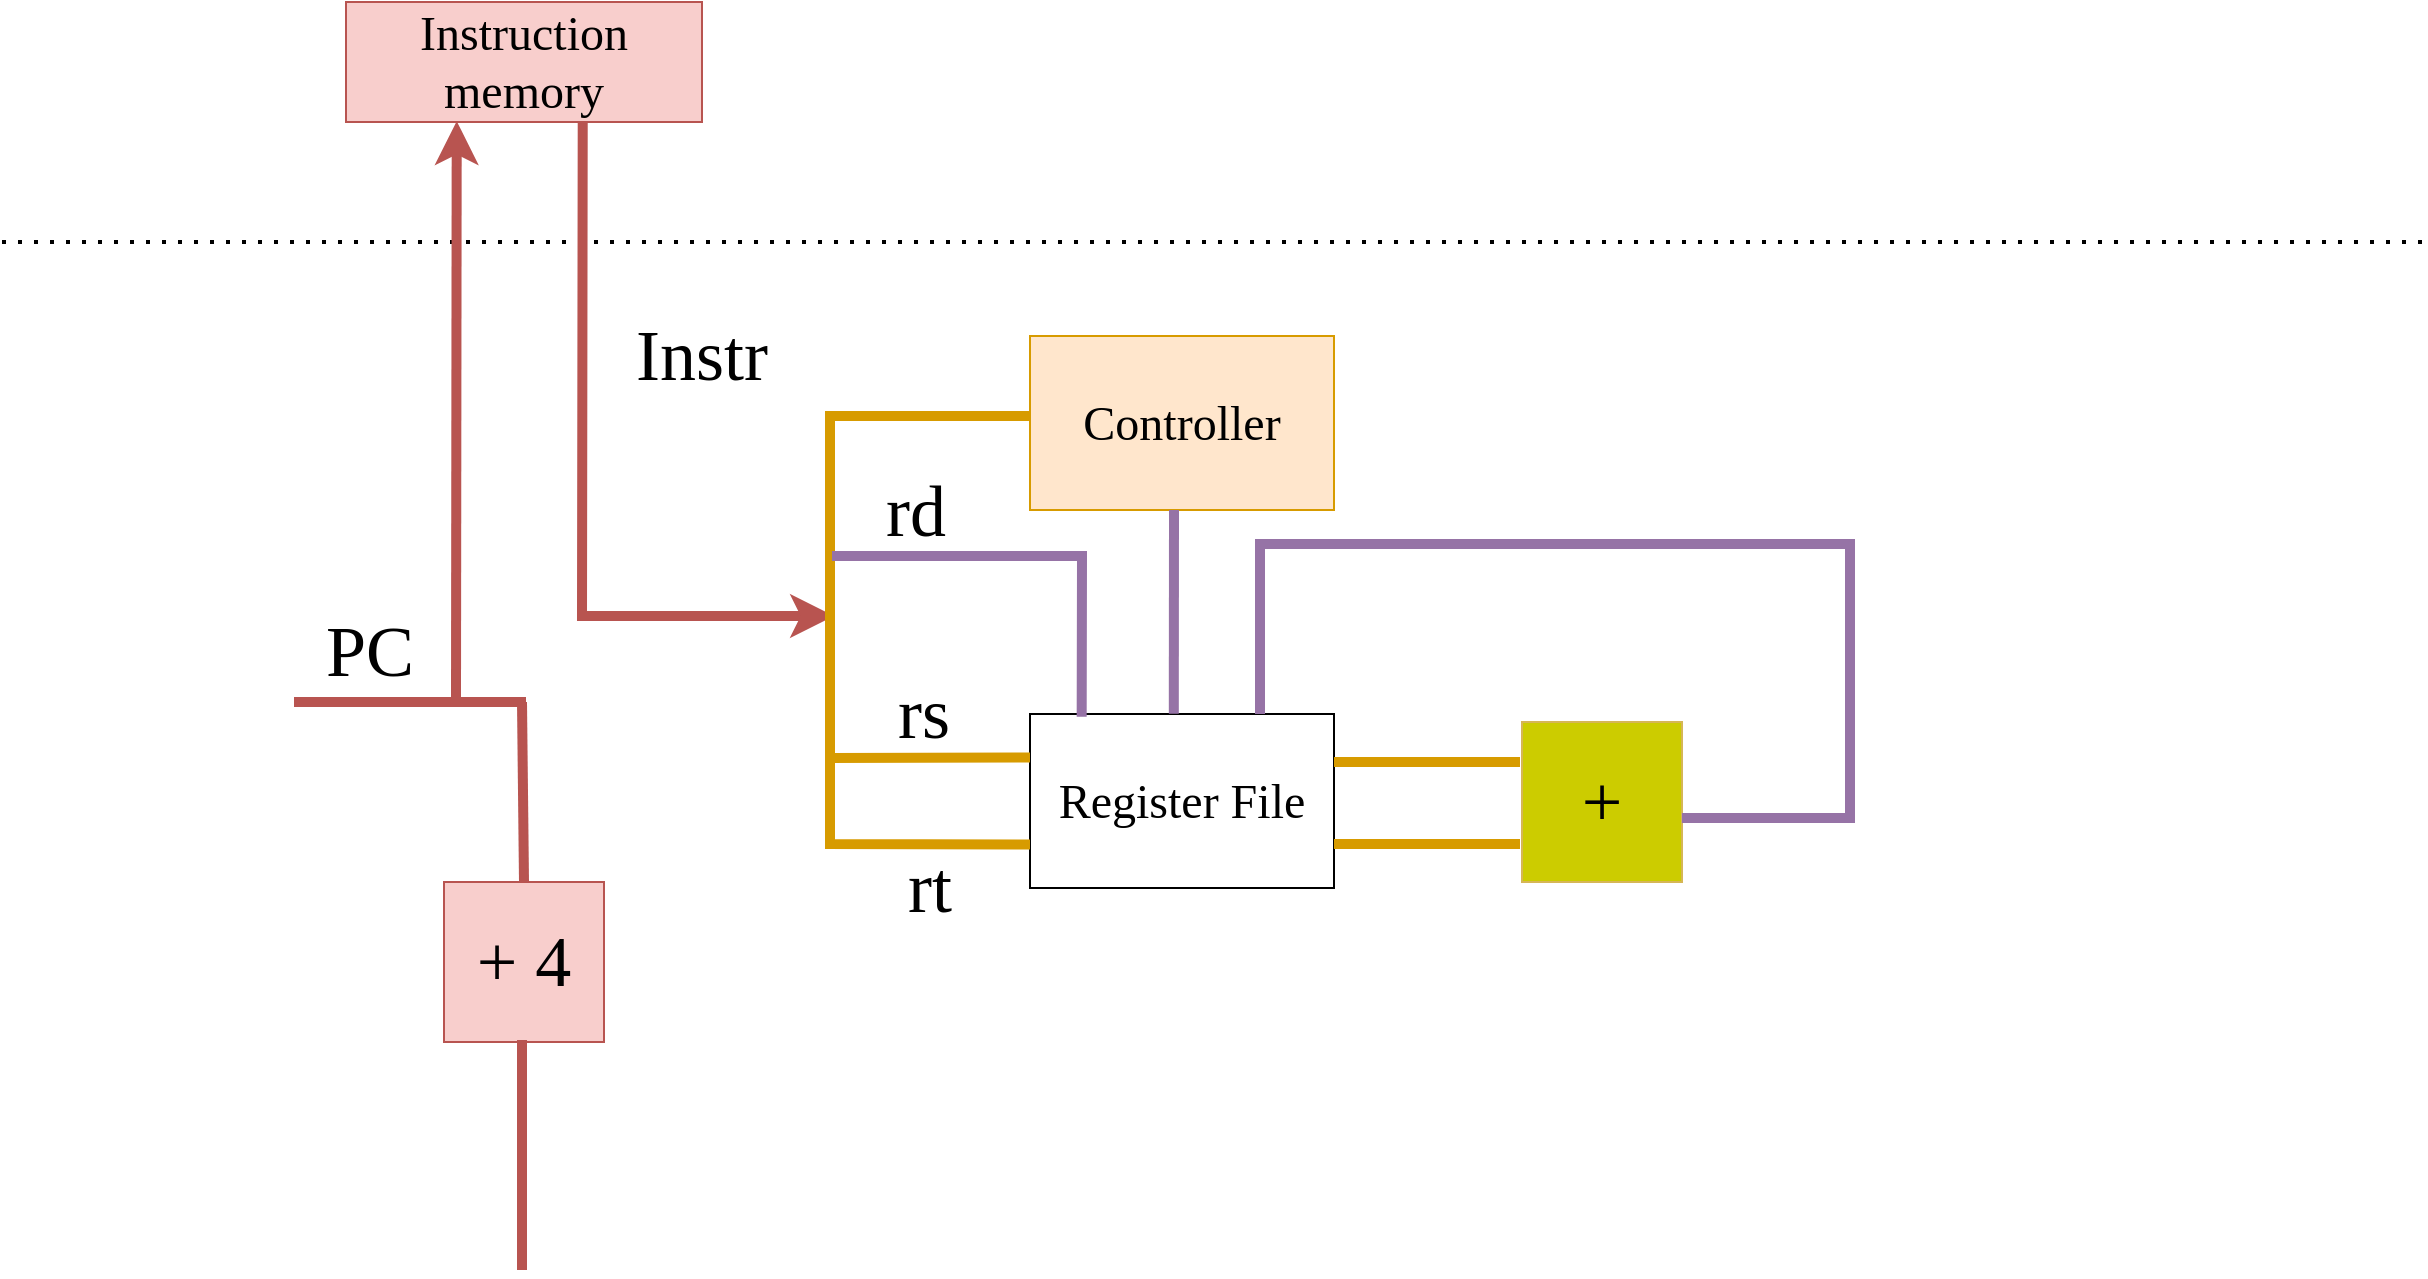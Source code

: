 <mxfile version="14.2.4" type="embed">
    <diagram id="UxHduN-RNN_G0654ucRH" name="Page-1">
        <mxGraphModel dx="904" dy="676" grid="0" gridSize="10" guides="1" tooltips="1" connect="1" arrows="1" fold="1" page="1" pageScale="1" pageWidth="827" pageHeight="1169" math="0" shadow="0">
            <root>
                <mxCell id="0"/>
                <mxCell id="1" parent="0"/>
                <mxCell id="7" value="&lt;font style=&quot;font-size: 24px&quot; face=&quot;Ubuntu Mono&quot;&gt;Instruction memory&lt;/font&gt;" style="rounded=0;whiteSpace=wrap;html=1;fillColor=#f8cecc;strokeColor=#b85450;" parent="1" vertex="1">
                    <mxGeometry x="442" y="180" width="178" height="60" as="geometry"/>
                </mxCell>
                <mxCell id="8" value="" style="endArrow=none;dashed=1;html=1;dashPattern=1 3;strokeWidth=2;" parent="1" edge="1">
                    <mxGeometry width="50" height="50" relative="1" as="geometry">
                        <mxPoint x="270" y="300" as="sourcePoint"/>
                        <mxPoint x="1480" y="300" as="targetPoint"/>
                    </mxGeometry>
                </mxCell>
                <mxCell id="9" value="" style="endArrow=classic;html=1;entryX=0.311;entryY=0.993;entryDx=0;entryDy=0;entryPerimeter=0;strokeWidth=5;endFill=1;fillColor=#f8cecc;strokeColor=#b85450;" parent="1" target="7" edge="1">
                    <mxGeometry width="50" height="50" relative="1" as="geometry">
                        <mxPoint x="497" y="530" as="sourcePoint"/>
                        <mxPoint x="680" y="440" as="targetPoint"/>
                    </mxGeometry>
                </mxCell>
                <mxCell id="10" value="" style="endArrow=none;html=1;entryX=0.311;entryY=0.993;entryDx=0;entryDy=0;entryPerimeter=0;strokeWidth=5;startArrow=classic;startFill=1;rounded=0;fillColor=#f8cecc;strokeColor=#b85450;" parent="1" edge="1">
                    <mxGeometry width="50" height="50" relative="1" as="geometry">
                        <mxPoint x="686" y="487" as="sourcePoint"/>
                        <mxPoint x="560.358" y="240.0" as="targetPoint"/>
                        <Array as="points">
                            <mxPoint x="560" y="487"/>
                        </Array>
                    </mxGeometry>
                </mxCell>
                <mxCell id="11" value="" style="endArrow=none;html=1;strokeWidth=5;fillColor=#f8cecc;strokeColor=#b85450;" parent="1" edge="1">
                    <mxGeometry width="50" height="50" relative="1" as="geometry">
                        <mxPoint x="416" y="530" as="sourcePoint"/>
                        <mxPoint x="532" y="530" as="targetPoint"/>
                    </mxGeometry>
                </mxCell>
                <mxCell id="14" value="&lt;font style=&quot;font-size: 24px&quot; face=&quot;Ubuntu Mono&quot;&gt;Register File&lt;/font&gt;" style="rounded=0;whiteSpace=wrap;html=1;" parent="1" vertex="1">
                    <mxGeometry x="784" y="536" width="152" height="87" as="geometry"/>
                </mxCell>
                <mxCell id="17" value="&lt;font style=&quot;font-size: 36px&quot; face=&quot;Ubuntu Mono&quot;&gt;+ 4&lt;/font&gt;" style="whiteSpace=wrap;html=1;aspect=fixed;fillColor=#f8cecc;strokeColor=#b85450;" parent="1" vertex="1">
                    <mxGeometry x="491" y="620" width="80" height="80" as="geometry"/>
                </mxCell>
                <mxCell id="18" value="" style="endArrow=none;html=1;strokeWidth=5;exitX=0.5;exitY=0;exitDx=0;exitDy=0;fillColor=#f8cecc;strokeColor=#b85450;" parent="1" source="17" edge="1">
                    <mxGeometry width="50" height="50" relative="1" as="geometry">
                        <mxPoint x="760" y="600" as="sourcePoint"/>
                        <mxPoint x="530" y="530" as="targetPoint"/>
                    </mxGeometry>
                </mxCell>
                <mxCell id="19" value="" style="endArrow=none;html=1;strokeWidth=5;fillColor=#f8cecc;strokeColor=#b85450;" parent="1" edge="1">
                    <mxGeometry width="50" height="50" relative="1" as="geometry">
                        <mxPoint x="530" y="814" as="sourcePoint"/>
                        <mxPoint x="530" y="699" as="targetPoint"/>
                    </mxGeometry>
                </mxCell>
                <mxCell id="20" value="&lt;font style=&quot;font-size: 36px&quot; face=&quot;Ubuntu Mono&quot;&gt;PC&lt;/font&gt;" style="text;html=1;strokeColor=none;fillColor=none;align=center;verticalAlign=middle;whiteSpace=wrap;rounded=0;" parent="1" vertex="1">
                    <mxGeometry x="434" y="495" width="40" height="20" as="geometry"/>
                </mxCell>
                <mxCell id="23" value="&lt;font style=&quot;font-size: 36px&quot; face=&quot;Ubuntu Mono&quot;&gt;Instr&lt;/font&gt;" style="text;html=1;strokeColor=none;fillColor=none;align=center;verticalAlign=middle;whiteSpace=wrap;rounded=0;" parent="1" vertex="1">
                    <mxGeometry x="600" y="347" width="40" height="20" as="geometry"/>
                </mxCell>
                <mxCell id="24" value="&lt;font style=&quot;font-size: 24px&quot; face=&quot;Ubuntu Mono&quot;&gt;Controller&lt;/font&gt;" style="rounded=0;whiteSpace=wrap;html=1;fillColor=#ffe6cc;strokeColor=#d79b00;" parent="1" vertex="1">
                    <mxGeometry x="784" y="347" width="152" height="87" as="geometry"/>
                </mxCell>
                <mxCell id="25" value="" style="endArrow=none;html=1;strokeWidth=5;rounded=0;fillColor=#ffe6cc;strokeColor=#d79b00;" parent="1" edge="1">
                    <mxGeometry width="50" height="50" relative="1" as="geometry">
                        <mxPoint x="684" y="489" as="sourcePoint"/>
                        <mxPoint x="784.0" y="387" as="targetPoint"/>
                        <Array as="points">
                            <mxPoint x="684" y="387"/>
                        </Array>
                    </mxGeometry>
                </mxCell>
                <mxCell id="26" value="" style="endArrow=none;html=1;strokeWidth=5;rounded=0;entryX=0;entryY=0.25;entryDx=0;entryDy=0;fillColor=#ffe6cc;strokeColor=#d79b00;" parent="1" target="14" edge="1">
                    <mxGeometry width="50" height="50" relative="1" as="geometry">
                        <mxPoint x="684" y="488" as="sourcePoint"/>
                        <mxPoint x="705" y="536" as="targetPoint"/>
                        <Array as="points">
                            <mxPoint x="684" y="558"/>
                        </Array>
                    </mxGeometry>
                </mxCell>
                <mxCell id="27" value="" style="endArrow=none;html=1;strokeWidth=5;rounded=0;entryX=0;entryY=0.75;entryDx=0;entryDy=0;fillColor=#ffe6cc;strokeColor=#d79b00;" parent="1" target="14" edge="1">
                    <mxGeometry width="50" height="50" relative="1" as="geometry">
                        <mxPoint x="684.0" y="559" as="sourcePoint"/>
                        <mxPoint x="784.0" y="628.75" as="targetPoint"/>
                        <Array as="points">
                            <mxPoint x="684" y="601"/>
                        </Array>
                    </mxGeometry>
                </mxCell>
                <mxCell id="28" value="" style="endArrow=none;html=1;strokeWidth=5;fillColor=#ffe6cc;strokeColor=#d79b00;" parent="1" edge="1">
                    <mxGeometry width="50" height="50" relative="1" as="geometry">
                        <mxPoint x="936" y="560" as="sourcePoint"/>
                        <mxPoint x="1029" y="560" as="targetPoint"/>
                    </mxGeometry>
                </mxCell>
                <mxCell id="30" value="" style="endArrow=none;html=1;strokeWidth=5;fillColor=#ffe6cc;strokeColor=#d79b00;" parent="1" edge="1">
                    <mxGeometry width="50" height="50" relative="1" as="geometry">
                        <mxPoint x="936" y="601" as="sourcePoint"/>
                        <mxPoint x="1029" y="601" as="targetPoint"/>
                    </mxGeometry>
                </mxCell>
                <mxCell id="31" value="&lt;font face=&quot;Ubuntu Mono&quot; style=&quot;font-size: 36px&quot;&gt;+&lt;/font&gt;" style="whiteSpace=wrap;html=1;aspect=fixed;strokeColor=#d6b656;fillColor=#CCCC00;" parent="1" vertex="1">
                    <mxGeometry x="1030" y="540" width="80" height="80" as="geometry"/>
                </mxCell>
                <mxCell id="32" value="" style="endArrow=none;html=1;strokeWidth=5;exitX=0.473;exitY=-0.002;exitDx=0;exitDy=0;exitPerimeter=0;fillColor=#e1d5e7;strokeColor=#9673a6;" parent="1" source="14" edge="1">
                    <mxGeometry width="50" height="50" relative="1" as="geometry">
                        <mxPoint x="856" y="530" as="sourcePoint"/>
                        <mxPoint x="856" y="434" as="targetPoint"/>
                    </mxGeometry>
                </mxCell>
                <mxCell id="34" value="" style="endArrow=none;html=1;strokeWidth=5;rounded=0;entryX=0.17;entryY=0.016;entryDx=0;entryDy=0;entryPerimeter=0;fillColor=#e1d5e7;strokeColor=#9673a6;" parent="1" target="14" edge="1">
                    <mxGeometry width="50" height="50" relative="1" as="geometry">
                        <mxPoint x="685" y="457" as="sourcePoint"/>
                        <mxPoint x="810" y="534" as="targetPoint"/>
                        <Array as="points">
                            <mxPoint x="810" y="457"/>
                        </Array>
                    </mxGeometry>
                </mxCell>
                <mxCell id="35" value="" style="endArrow=none;html=1;strokeWidth=5;edgeStyle=orthogonalEdgeStyle;rounded=0;fillColor=#e1d5e7;strokeColor=#9673a6;" parent="1" edge="1">
                    <mxGeometry width="50" height="50" relative="1" as="geometry">
                        <mxPoint x="1110" y="588" as="sourcePoint"/>
                        <mxPoint x="899" y="536" as="targetPoint"/>
                        <Array as="points">
                            <mxPoint x="1194" y="588"/>
                            <mxPoint x="1194" y="451"/>
                            <mxPoint x="899" y="451"/>
                        </Array>
                    </mxGeometry>
                </mxCell>
                <mxCell id="36" value="&lt;font style=&quot;font-size: 36px&quot; face=&quot;Ubuntu Mono&quot;&gt;rs&lt;/font&gt;" style="text;html=1;strokeColor=none;fillColor=none;align=center;verticalAlign=middle;whiteSpace=wrap;rounded=0;" parent="1" vertex="1">
                    <mxGeometry x="711" y="526" width="40" height="20" as="geometry"/>
                </mxCell>
                <mxCell id="37" value="&lt;font style=&quot;font-size: 36px&quot; face=&quot;Ubuntu Mono&quot;&gt;rt&lt;/font&gt;" style="text;html=1;strokeColor=none;fillColor=none;align=center;verticalAlign=middle;whiteSpace=wrap;rounded=0;" parent="1" vertex="1">
                    <mxGeometry x="714" y="613" width="40" height="20" as="geometry"/>
                </mxCell>
                <mxCell id="38" value="&lt;font style=&quot;font-size: 36px&quot; face=&quot;Ubuntu Mono&quot;&gt;rd&lt;/font&gt;" style="text;html=1;strokeColor=none;fillColor=none;align=center;verticalAlign=middle;whiteSpace=wrap;rounded=0;" parent="1" vertex="1">
                    <mxGeometry x="707" y="425" width="40" height="20" as="geometry"/>
                </mxCell>
            </root>
        </mxGraphModel>
    </diagram>
</mxfile>